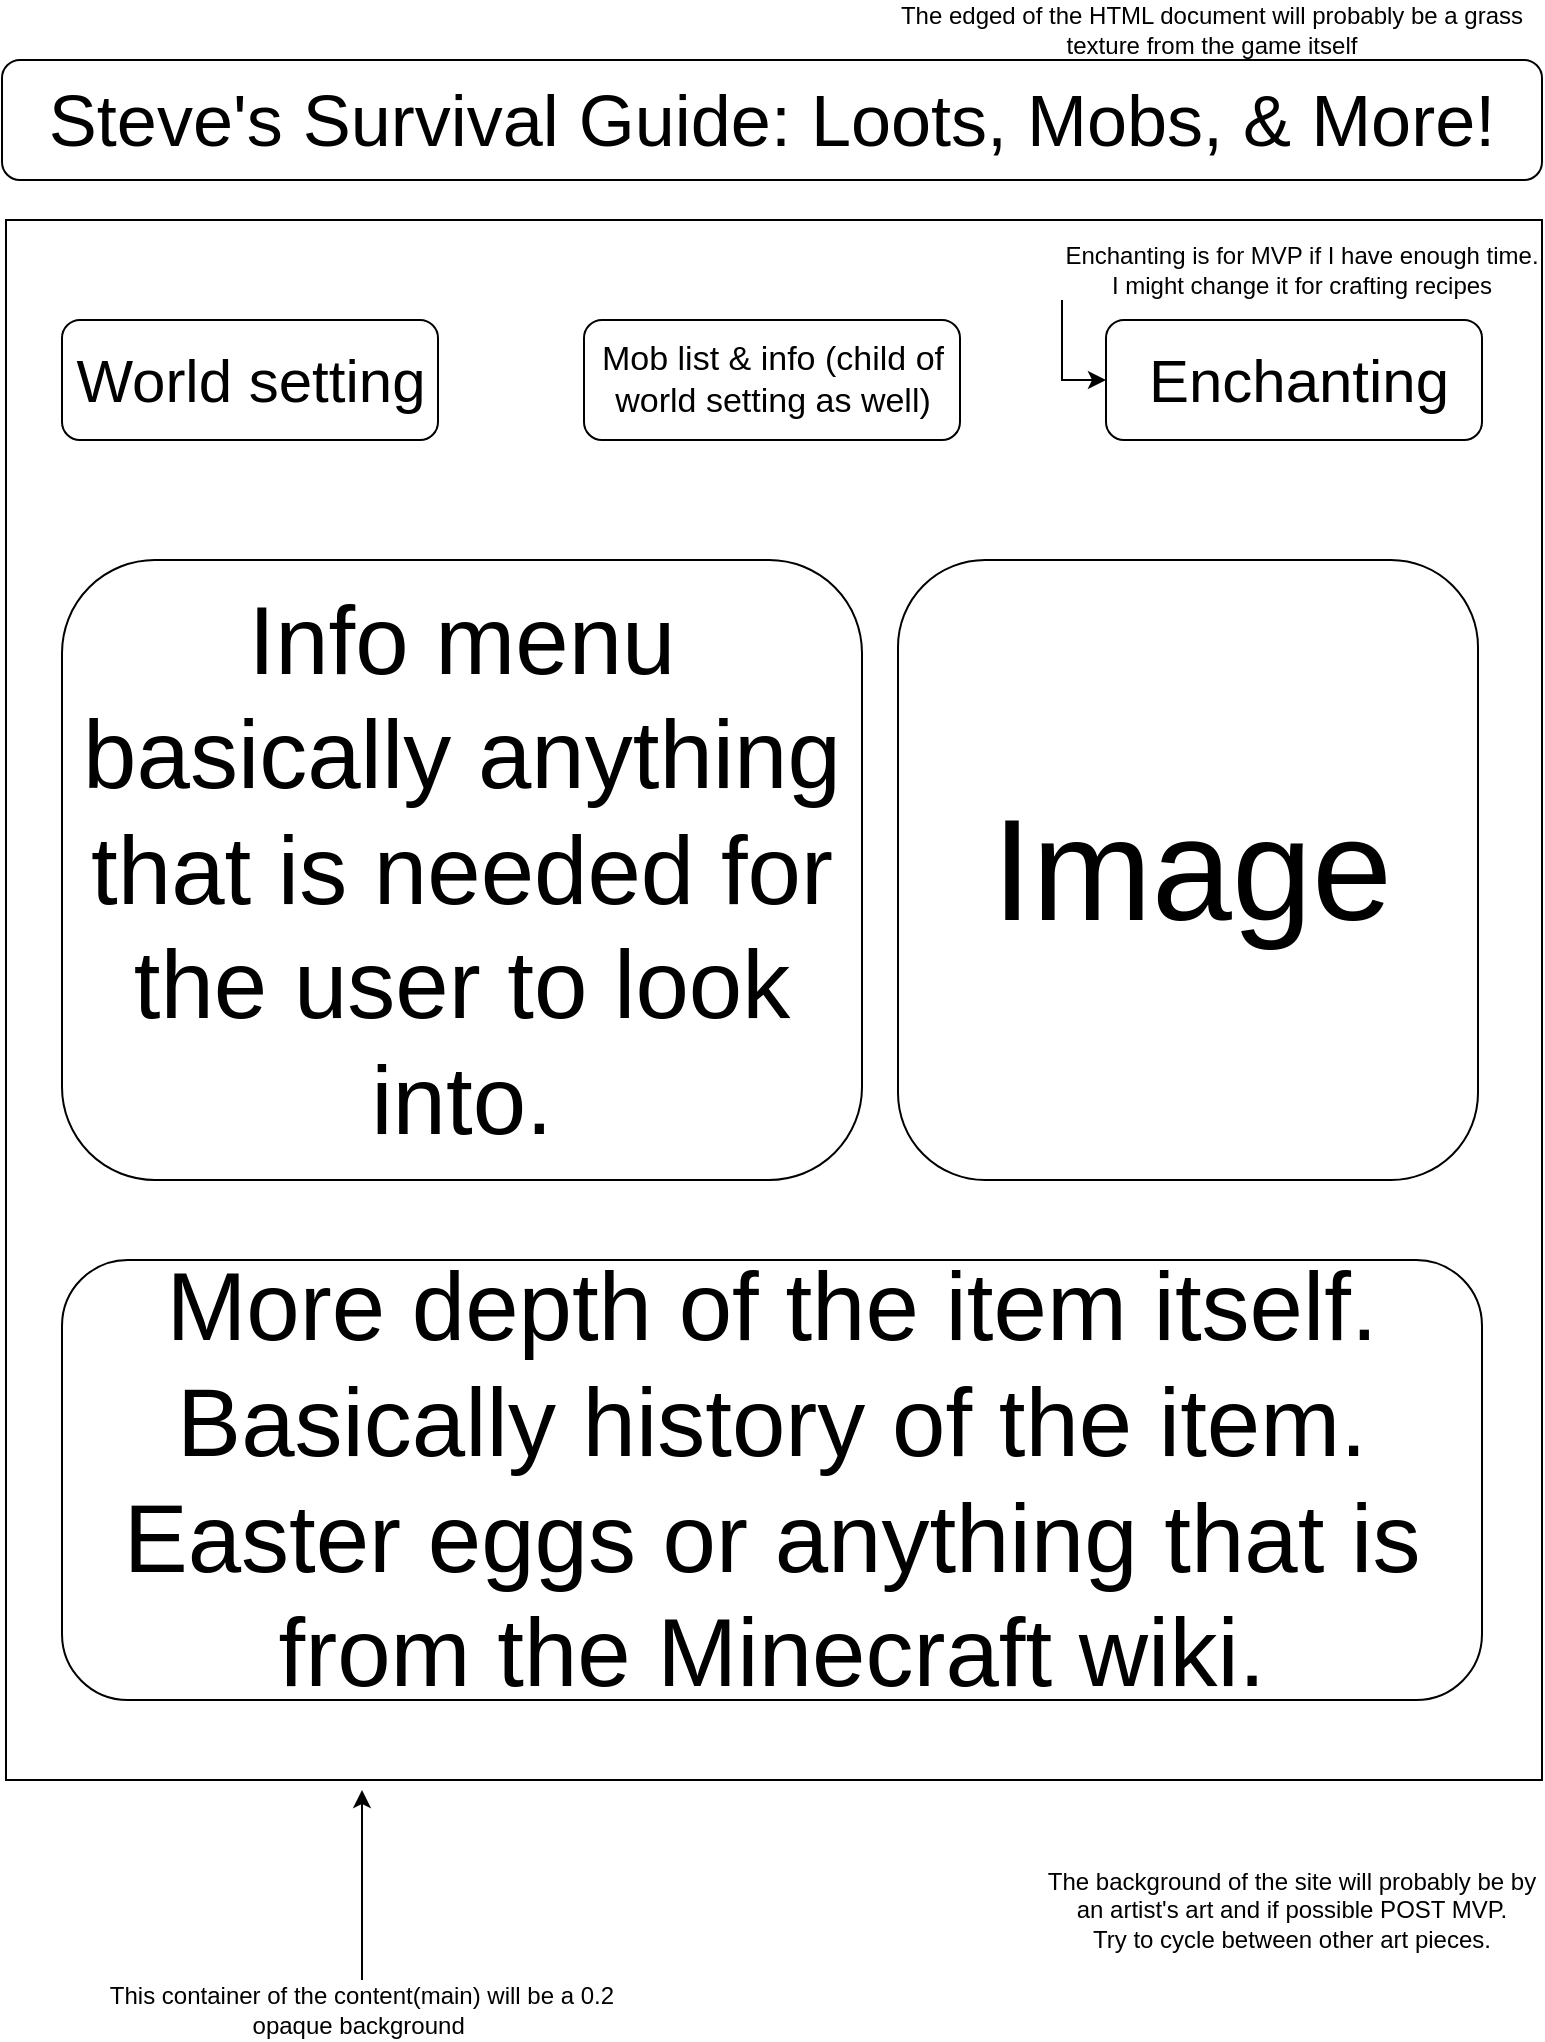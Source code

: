 <mxfile version="24.7.16">
  <diagram name="Page-1" id="wMcJXPJrbRFAe2mAiJM7">
    <mxGraphModel dx="1633" dy="835" grid="1" gridSize="10" guides="1" tooltips="1" connect="1" arrows="1" fold="1" page="1" pageScale="1" pageWidth="850" pageHeight="1100" math="0" shadow="0">
      <root>
        <mxCell id="0" />
        <mxCell id="1" parent="0" />
        <mxCell id="vtOA3tPTH79tlYowmdQj-1" value="" style="whiteSpace=wrap;html=1;" vertex="1" parent="1">
          <mxGeometry x="42" y="120" width="768" height="780" as="geometry" />
        </mxCell>
        <mxCell id="vtOA3tPTH79tlYowmdQj-7" value="" style="rounded=1;whiteSpace=wrap;html=1;" vertex="1" parent="1">
          <mxGeometry x="70" y="170" width="188" height="60" as="geometry" />
        </mxCell>
        <mxCell id="vtOA3tPTH79tlYowmdQj-8" value="" style="rounded=1;whiteSpace=wrap;html=1;" vertex="1" parent="1">
          <mxGeometry x="592" y="170" width="188" height="60" as="geometry" />
        </mxCell>
        <mxCell id="vtOA3tPTH79tlYowmdQj-9" value="" style="rounded=1;whiteSpace=wrap;html=1;" vertex="1" parent="1">
          <mxGeometry x="331" y="170" width="188" height="60" as="geometry" />
        </mxCell>
        <mxCell id="vtOA3tPTH79tlYowmdQj-10" value="" style="rounded=1;whiteSpace=wrap;html=1;" vertex="1" parent="1">
          <mxGeometry x="40" y="40" width="770" height="60" as="geometry" />
        </mxCell>
        <mxCell id="vtOA3tPTH79tlYowmdQj-11" value="" style="rounded=1;whiteSpace=wrap;html=1;" vertex="1" parent="1">
          <mxGeometry x="488" y="290" width="290" height="310" as="geometry" />
        </mxCell>
        <mxCell id="vtOA3tPTH79tlYowmdQj-12" value="" style="rounded=1;whiteSpace=wrap;html=1;" vertex="1" parent="1">
          <mxGeometry x="70" y="290" width="400" height="310" as="geometry" />
        </mxCell>
        <mxCell id="vtOA3tPTH79tlYowmdQj-13" value="" style="rounded=1;whiteSpace=wrap;html=1;" vertex="1" parent="1">
          <mxGeometry x="70" y="640" width="710" height="220" as="geometry" />
        </mxCell>
        <mxCell id="vtOA3tPTH79tlYowmdQj-16" value="&lt;font style=&quot;font-size: 36px;&quot;&gt;Steve&#39;s Survival Guide: Loots, Mobs, &amp;amp; More!&lt;/font&gt;" style="text;html=1;align=center;verticalAlign=middle;whiteSpace=wrap;rounded=0;" vertex="1" parent="1">
          <mxGeometry x="40" y="40" width="770" height="60" as="geometry" />
        </mxCell>
        <mxCell id="vtOA3tPTH79tlYowmdQj-17" value="&lt;span style=&quot;font-size: 30px;&quot;&gt;World setting&lt;/span&gt;" style="text;html=1;align=center;verticalAlign=middle;whiteSpace=wrap;rounded=0;" vertex="1" parent="1">
          <mxGeometry x="74.5" y="172.5" width="179" height="55" as="geometry" />
        </mxCell>
        <mxCell id="vtOA3tPTH79tlYowmdQj-19" value="&lt;font style=&quot;font-size: 17px;&quot;&gt;Mob list &amp;amp; info (child of world setting as well)&lt;/font&gt;" style="text;html=1;align=center;verticalAlign=middle;whiteSpace=wrap;rounded=0;" vertex="1" parent="1">
          <mxGeometry x="335.5" y="172.5" width="179" height="55" as="geometry" />
        </mxCell>
        <mxCell id="vtOA3tPTH79tlYowmdQj-20" value="&lt;span style=&quot;font-size: 30px;&quot;&gt;Enchanting&lt;/span&gt;" style="text;html=1;align=center;verticalAlign=middle;whiteSpace=wrap;rounded=0;" vertex="1" parent="1">
          <mxGeometry x="599" y="172.5" width="179" height="55" as="geometry" />
        </mxCell>
        <mxCell id="vtOA3tPTH79tlYowmdQj-23" style="edgeStyle=orthogonalEdgeStyle;rounded=0;orthogonalLoop=1;jettySize=auto;html=1;entryX=0;entryY=0.5;entryDx=0;entryDy=0;" edge="1" parent="1" source="vtOA3tPTH79tlYowmdQj-21" target="vtOA3tPTH79tlYowmdQj-8">
          <mxGeometry relative="1" as="geometry">
            <Array as="points">
              <mxPoint x="570" y="200" />
            </Array>
          </mxGeometry>
        </mxCell>
        <mxCell id="vtOA3tPTH79tlYowmdQj-21" value="Enchanting is for MVP if I have enough time. I might change it for crafting recipes" style="text;html=1;align=center;verticalAlign=middle;whiteSpace=wrap;rounded=0;" vertex="1" parent="1">
          <mxGeometry x="570" y="130" width="240" height="30" as="geometry" />
        </mxCell>
        <mxCell id="vtOA3tPTH79tlYowmdQj-24" value="&lt;font style=&quot;font-size: 72px;&quot;&gt;Image&lt;/font&gt;" style="text;html=1;align=center;verticalAlign=middle;whiteSpace=wrap;rounded=0;" vertex="1" parent="1">
          <mxGeometry x="500" y="300" width="270" height="290" as="geometry" />
        </mxCell>
        <mxCell id="vtOA3tPTH79tlYowmdQj-25" value="&lt;font style=&quot;font-size: 48px;&quot;&gt;Info menu basically anything that is needed for the user to look into.&lt;/font&gt;" style="text;html=1;align=center;verticalAlign=middle;whiteSpace=wrap;rounded=0;" vertex="1" parent="1">
          <mxGeometry x="70" y="290" width="400" height="310" as="geometry" />
        </mxCell>
        <mxCell id="vtOA3tPTH79tlYowmdQj-26" value="&lt;span style=&quot;font-size: 48px;&quot;&gt;More depth of the item itself. Basically history of the item. Easter eggs or anything that is from the Minecraft wiki.&lt;/span&gt;" style="text;html=1;align=center;verticalAlign=middle;whiteSpace=wrap;rounded=0;" vertex="1" parent="1">
          <mxGeometry x="70" y="640" width="710" height="220" as="geometry" />
        </mxCell>
        <mxCell id="vtOA3tPTH79tlYowmdQj-27" value="This container of the content(main) will be a 0.2 opaque background&amp;nbsp;" style="text;html=1;align=center;verticalAlign=middle;whiteSpace=wrap;rounded=0;" vertex="1" parent="1">
          <mxGeometry x="80" y="1000" width="280" height="30" as="geometry" />
        </mxCell>
        <mxCell id="vtOA3tPTH79tlYowmdQj-29" style="edgeStyle=orthogonalEdgeStyle;rounded=0;orthogonalLoop=1;jettySize=auto;html=1;" edge="1" parent="1" source="vtOA3tPTH79tlYowmdQj-27">
          <mxGeometry relative="1" as="geometry">
            <mxPoint x="220" y="905" as="targetPoint" />
          </mxGeometry>
        </mxCell>
        <mxCell id="vtOA3tPTH79tlYowmdQj-30" value="The edged of the HTML document will probably be a grass texture from the game itself" style="text;html=1;align=center;verticalAlign=middle;whiteSpace=wrap;rounded=0;" vertex="1" parent="1">
          <mxGeometry x="480" y="10" width="330" height="30" as="geometry" />
        </mxCell>
        <mxCell id="vtOA3tPTH79tlYowmdQj-31" value="The background of the site will probably be by an artist&#39;s art and if possible POST MVP.&lt;div&gt;Try to cycle between other art pieces.&lt;/div&gt;" style="text;html=1;align=center;verticalAlign=middle;whiteSpace=wrap;rounded=0;" vertex="1" parent="1">
          <mxGeometry x="560" y="930" width="250" height="70" as="geometry" />
        </mxCell>
      </root>
    </mxGraphModel>
  </diagram>
</mxfile>
